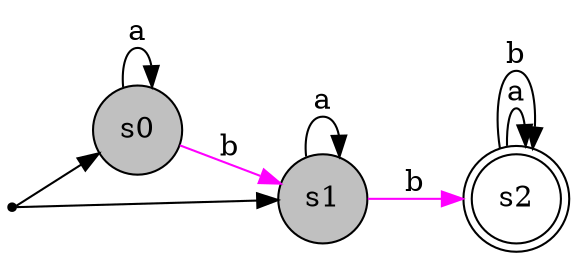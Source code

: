 digraph maquina_de_estados { 
	rankdir=LR;
	size="10"
	node [shape = doublecircle];
	s2
	node [shape = point];
	p
	node [shape = circle];
	p -> s0
	p -> s1
	node [shape = circle];
	s0[style=filled, fillcolor=gray]
	s1[style=filled, fillcolor=gray]
	s0 -> s0[label = "a"][color=black];
	s0 -> s1[label = "b"][color=magenta];
	s1 -> s1[label = "a"][color=black];
	s1 -> s2[label = "b"][color=magenta];
	s2 -> s2[label = "a"][color=black];
	s2 -> s2[label = "b"][color=black];
	}